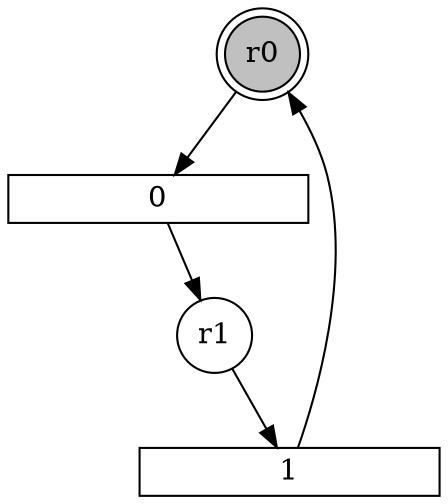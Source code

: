 digraph input6_SM_1_PN{
subgraph initial_place {
	node [shape=doublecircle,fixedsize=true, fixedsize = 2, color = black, fillcolor = gray, style = filled];
	r0;
}
subgraph place {     
	node [shape=circle,fixedsize=true, fixedsize = 2];
	r1;
}
subgraph transitions {
	node [shape=rect,height=0.2,width=2, forcelabels = false];
	0;
	1;
}
	r0 -> 0;
	r1 -> 1;
	0 -> r1;
	1 -> r0;
}